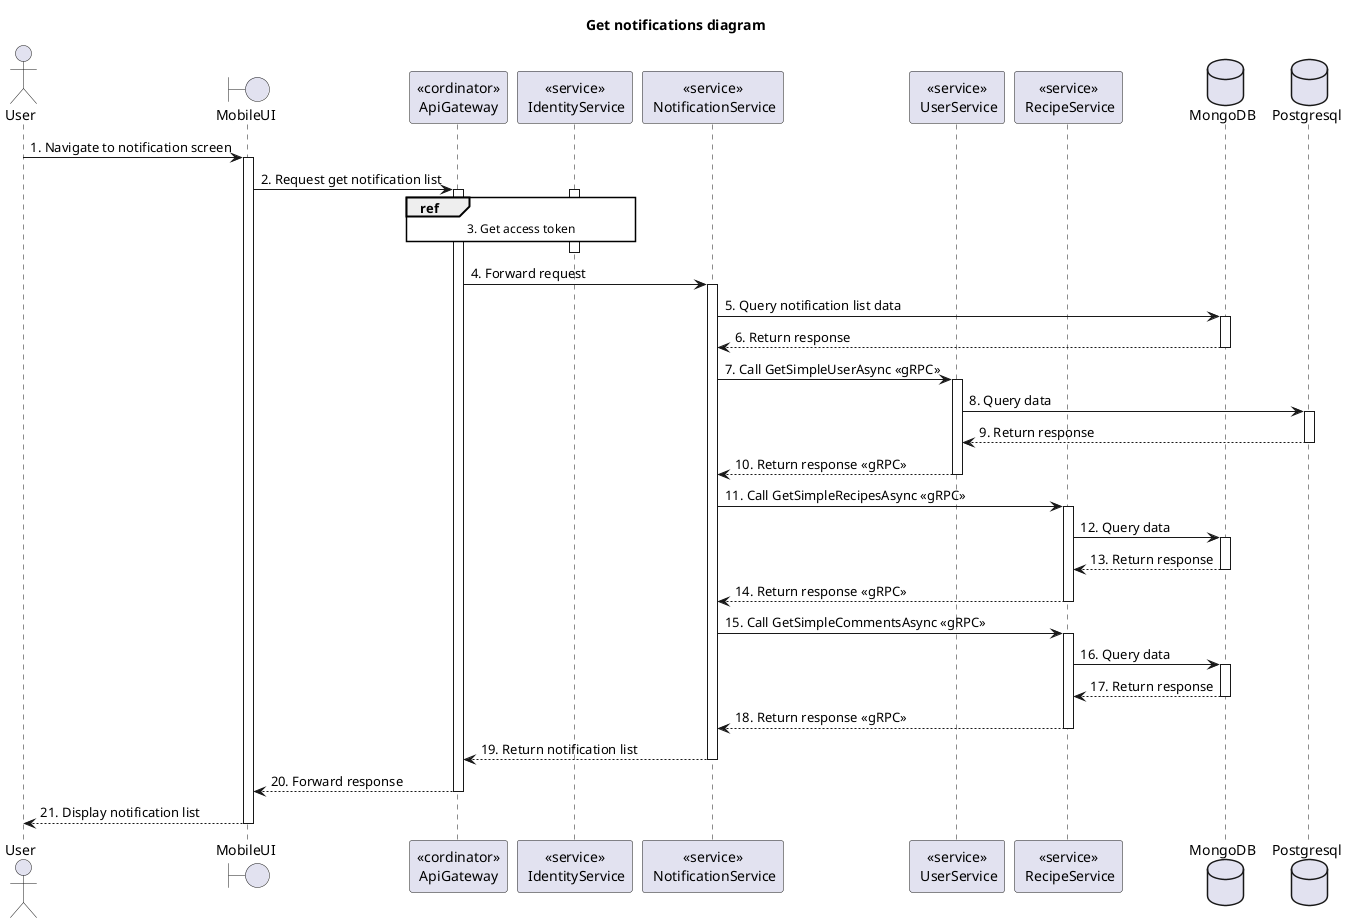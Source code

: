 @startuml Sequence
title "Get notifications diagram"

' Style section
<style>
  sequenceDiagram {
    reference {
      BackGroundColor white
    }
}
</style>

actor User
boundary MobileUI
participant "<<cordinator>>\nApiGateway" as ApiGateway
participant "<<service>>\n IdentityService" as IdentityService
participant "<<service>>\n NotificationService" as NotificationService
participant "<<service>>\n UserService" as UserService
participant "<<service>>\n RecipeService" as RecipeService
database MongoDB
database Postgresql

User -> MobileUI ++: 1. Navigate to notification screen
MobileUI -> ApiGateway ++: 2. Request get notification list

activate IdentityService
ref over ApiGateway, IdentityService: 3. Get access token
ApiGateway -[hidden]-> IdentityService
deactivate IdentityService

ApiGateway -> NotificationService ++: 4. Forward request

NotificationService -> MongoDB++: 5. Query notification list data
NotificationService <-- MongoDB--: 6. Return response

NotificationService -> UserService++ : 7. Call GetSimpleUserAsync <<gRPC>> 
UserService -> Postgresql++ : 8. Query data 
UserService <-- Postgresql-- : 9. Return response
NotificationService <-- UserService-- : 10. Return response <<gRPC>> 

NotificationService -> RecipeService++ : 11. Call GetSimpleRecipesAsync <<gRPC>> 
RecipeService -> MongoDB++ : 12. Query data 
RecipeService <-- MongoDB-- : 13. Return response
NotificationService <-- RecipeService-- : 14. Return response <<gRPC>> 

NotificationService -> RecipeService++ : 15. Call GetSimpleCommentsAsync <<gRPC>> 
RecipeService -> MongoDB++ : 16. Query data 
RecipeService <-- MongoDB-- : 17. Return response
NotificationService <-- RecipeService-- : 18. Return response <<gRPC>> 

ApiGateway <-- NotificationService--: 19. Return notification list
MobileUI <-- ApiGateway--: 20. Forward response
User <-- MobileUI--: 21. Display notification list

@enduml